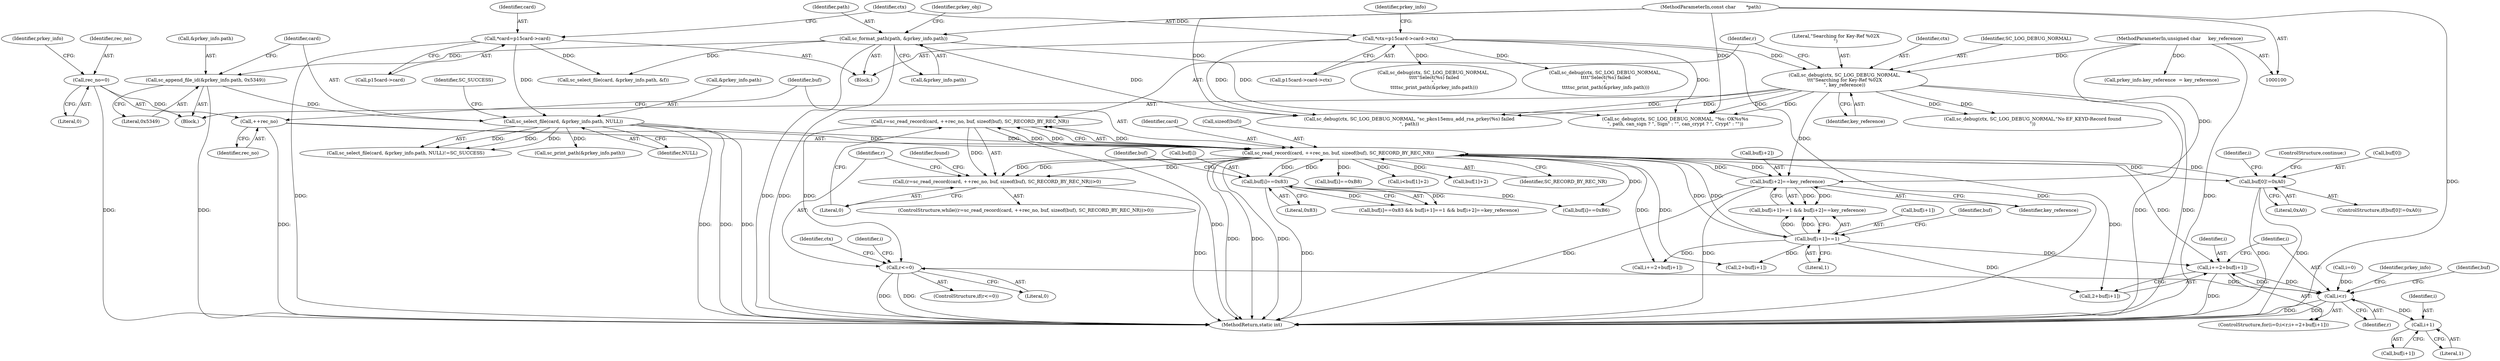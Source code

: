 digraph "0_OpenSC_8fe377e93b4b56060e5bbfb6f3142ceaeca744fa_20@API" {
"1000276" [label="(Call,r=sc_read_record(card, ++rec_no, buf, sizeof(buf), SC_RECORD_BY_REC_NR))"];
"1000278" [label="(Call,sc_read_record(card, ++rec_no, buf, sizeof(buf), SC_RECORD_BY_REC_NR))"];
"1000249" [label="(Call,sc_select_file(card, &prkey_info.path, NULL))"];
"1000110" [label="(Call,*card=p15card->card)"];
"1000241" [label="(Call,sc_append_file_id(&prkey_info.path, 0x5349))"];
"1000166" [label="(Call,sc_format_path(path, &prkey_info.path))"];
"1000102" [label="(MethodParameterIn,const char       *path)"];
"1000280" [label="(Call,++rec_no)"];
"1000223" [label="(Call,rec_no=0)"];
"1000335" [label="(Call,buf[i+2]==key_reference)"];
"1000269" [label="(Call,sc_debug(ctx, SC_LOG_DEBUG_NORMAL,\n\t\t\t\"Searching for Key-Ref %02X\n\", key_reference))"];
"1000116" [label="(Call,*ctx=p15card->card->ctx)"];
"1000104" [label="(MethodParameterIn,unsigned char     key_reference)"];
"1000322" [label="(Call,buf[i]==0x83)"];
"1000293" [label="(Call,buf[0]!=0xA0)"];
"1000328" [label="(Call,buf[i+1]==1)"];
"1000275" [label="(Call,(r=sc_read_record(card, ++rec_no, buf, sizeof(buf), SC_RECORD_BY_REC_NR))>0)"];
"1000348" [label="(Call,r<=0)"];
"1000362" [label="(Call,i<r)"];
"1000365" [label="(Call,i+=2+buf[i+1])"];
"1000371" [label="(Call,i+1)"];
"1000283" [label="(Call,sizeof(buf))"];
"1000224" [label="(Identifier,rec_no)"];
"1000241" [label="(Call,sc_append_file_id(&prkey_info.path, 0x5349))"];
"1000275" [label="(Call,(r=sc_read_record(card, ++rec_no, buf, sizeof(buf), SC_RECORD_BY_REC_NR))>0)"];
"1000359" [label="(Call,i=0)"];
"1000279" [label="(Identifier,card)"];
"1000277" [label="(Identifier,r)"];
"1000118" [label="(Call,p15card->card->ctx)"];
"1000367" [label="(Call,2+buf[i+1])"];
"1000166" [label="(Call,sc_format_path(path, &prkey_info.path))"];
"1000335" [label="(Call,buf[i+2]==key_reference)"];
"1000250" [label="(Identifier,card)"];
"1000272" [label="(Literal,\"Searching for Key-Ref %02X\n\")"];
"1000369" [label="(Call,buf[i+1])"];
"1000442" [label="(Identifier,prkey_info)"];
"1000364" [label="(Identifier,r)"];
"1000301" [label="(Identifier,i)"];
"1000405" [label="(Call,sc_debug(ctx, SC_LOG_DEBUG_NORMAL,\n \t\t\t\t\"Select(%s) failed\n\",\n \t\t\t\tsc_print_path(&prkey_info.path)))"];
"1000371" [label="(Call,i+1)"];
"1000298" [label="(ControlStructure,continue;)"];
"1000362" [label="(Call,i<r)"];
"1000312" [label="(Call,2+buf[i+1])"];
"1000297" [label="(Literal,0xA0)"];
"1000225" [label="(Literal,0)"];
"1000246" [label="(Literal,0x5349)"];
"1000322" [label="(Call,buf[i]==0x83)"];
"1000131" [label="(Identifier,prkey_info)"];
"1000270" [label="(Identifier,ctx)"];
"1000116" [label="(Call,*ctx=p15card->card->ctx)"];
"1000258" [label="(Call,sc_debug(ctx, SC_LOG_DEBUG_NORMAL,\n \t\t\t\t\"Select(%s) failed\n\",\n \t\t\t\tsc_print_path(&prkey_info.path)))"];
"1000330" [label="(Identifier,buf)"];
"1000496" [label="(MethodReturn,static int)"];
"1000336" [label="(Call,buf[i+2])"];
"1000366" [label="(Identifier,i)"];
"1000329" [label="(Call,buf[i+1])"];
"1000168" [label="(Call,&prkey_info.path)"];
"1000286" [label="(Literal,0)"];
"1000230" [label="(Identifier,prkey_info)"];
"1000327" [label="(Call,buf[i+1]==1 && buf[i+2]==key_reference)"];
"1000341" [label="(Identifier,key_reference)"];
"1000117" [label="(Identifier,ctx)"];
"1000376" [label="(Call,buf[i]==0xB6)"];
"1000384" [label="(Call,buf[i]==0xB8)"];
"1000323" [label="(Call,buf[i])"];
"1000352" [label="(Call,sc_debug(ctx, SC_LOG_DEBUG_NORMAL,\"No EF_KEYD-Record found\n\"))"];
"1000242" [label="(Call,&prkey_info.path)"];
"1000326" [label="(Literal,0x83)"];
"1000282" [label="(Identifier,buf)"];
"1000102" [label="(MethodParameterIn,const char       *path)"];
"1000350" [label="(Literal,0)"];
"1000303" [label="(Call,i<buf[1]+2)"];
"1000334" [label="(Literal,1)"];
"1000305" [label="(Call,buf[1]+2)"];
"1000474" [label="(Call,sc_debug(ctx, SC_LOG_DEBUG_NORMAL, \"sc_pkcs15emu_add_rsa_prkey(%s) failed\n\", path))"];
"1000104" [label="(MethodParameterIn,unsigned char     key_reference)"];
"1000285" [label="(Identifier,SC_RECORD_BY_REC_NR)"];
"1000337" [label="(Identifier,buf)"];
"1000292" [label="(ControlStructure,if(buf[0]!=0xA0))"];
"1000110" [label="(Call,*card=p15card->card)"];
"1000269" [label="(Call,sc_debug(ctx, SC_LOG_DEBUG_NORMAL,\n\t\t\t\"Searching for Key-Ref %02X\n\", key_reference))"];
"1000108" [label="(Block,)"];
"1000248" [label="(Call,sc_select_file(card, &prkey_info.path, NULL)!=SC_SUCCESS)"];
"1000363" [label="(Identifier,i)"];
"1000290" [label="(Identifier,found)"];
"1000112" [label="(Call,p15card->card)"];
"1000271" [label="(Identifier,SC_LOG_DEBUG_NORMAL)"];
"1000349" [label="(Identifier,r)"];
"1000293" [label="(Call,buf[0]!=0xA0)"];
"1000223" [label="(Call,rec_no=0)"];
"1000365" [label="(Call,i+=2+buf[i+1])"];
"1000276" [label="(Call,r=sc_read_record(card, ++rec_no, buf, sizeof(buf), SC_RECORD_BY_REC_NR))"];
"1000262" [label="(Call,sc_print_path(&prkey_info.path))"];
"1000347" [label="(ControlStructure,if(r<=0))"];
"1000255" [label="(Identifier,NULL)"];
"1000294" [label="(Call,buf[0])"];
"1000378" [label="(Identifier,buf)"];
"1000156" [label="(Call,prkey_info.key_reference  = key_reference)"];
"1000280" [label="(Call,++rec_no)"];
"1000348" [label="(Call,r<=0)"];
"1000321" [label="(Call,buf[i]==0x83 && buf[i+1]==1 && buf[i+2]==key_reference)"];
"1000372" [label="(Identifier,i)"];
"1000174" [label="(Identifier,prkey_obj)"];
"1000251" [label="(Call,&prkey_info.path)"];
"1000256" [label="(Identifier,SC_SUCCESS)"];
"1000219" [label="(Block,)"];
"1000395" [label="(Call,sc_select_file(card, &prkey_info.path, &f))"];
"1000281" [label="(Identifier,rec_no)"];
"1000328" [label="(Call,buf[i+1]==1)"];
"1000249" [label="(Call,sc_select_file(card, &prkey_info.path, NULL))"];
"1000273" [label="(Identifier,key_reference)"];
"1000111" [label="(Identifier,card)"];
"1000358" [label="(ControlStructure,for(i=0;i<r;i+=2+buf[i+1]))"];
"1000373" [label="(Literal,1)"];
"1000360" [label="(Identifier,i)"];
"1000278" [label="(Call,sc_read_record(card, ++rec_no, buf, sizeof(buf), SC_RECORD_BY_REC_NR))"];
"1000353" [label="(Identifier,ctx)"];
"1000481" [label="(Call,sc_debug(ctx, SC_LOG_DEBUG_NORMAL, \"%s: OK%s%s\n\", path, can_sign ? \", Sign\" : \"\", can_crypt ? \", Crypt\" : \"\"))"];
"1000167" [label="(Identifier,path)"];
"1000274" [label="(ControlStructure,while((r=sc_read_record(card, ++rec_no, buf, sizeof(buf), SC_RECORD_BY_REC_NR))>0))"];
"1000310" [label="(Call,i+=2+buf[i+1])"];
"1000276" -> "1000275"  [label="AST: "];
"1000276" -> "1000278"  [label="CFG: "];
"1000277" -> "1000276"  [label="AST: "];
"1000278" -> "1000276"  [label="AST: "];
"1000286" -> "1000276"  [label="CFG: "];
"1000276" -> "1000496"  [label="DDG: "];
"1000276" -> "1000275"  [label="DDG: "];
"1000278" -> "1000276"  [label="DDG: "];
"1000278" -> "1000276"  [label="DDG: "];
"1000278" -> "1000276"  [label="DDG: "];
"1000276" -> "1000348"  [label="DDG: "];
"1000278" -> "1000285"  [label="CFG: "];
"1000279" -> "1000278"  [label="AST: "];
"1000280" -> "1000278"  [label="AST: "];
"1000282" -> "1000278"  [label="AST: "];
"1000283" -> "1000278"  [label="AST: "];
"1000285" -> "1000278"  [label="AST: "];
"1000278" -> "1000496"  [label="DDG: "];
"1000278" -> "1000496"  [label="DDG: "];
"1000278" -> "1000496"  [label="DDG: "];
"1000278" -> "1000275"  [label="DDG: "];
"1000278" -> "1000275"  [label="DDG: "];
"1000278" -> "1000275"  [label="DDG: "];
"1000249" -> "1000278"  [label="DDG: "];
"1000280" -> "1000278"  [label="DDG: "];
"1000335" -> "1000278"  [label="DDG: "];
"1000322" -> "1000278"  [label="DDG: "];
"1000293" -> "1000278"  [label="DDG: "];
"1000328" -> "1000278"  [label="DDG: "];
"1000278" -> "1000293"  [label="DDG: "];
"1000278" -> "1000303"  [label="DDG: "];
"1000278" -> "1000305"  [label="DDG: "];
"1000278" -> "1000310"  [label="DDG: "];
"1000278" -> "1000312"  [label="DDG: "];
"1000278" -> "1000322"  [label="DDG: "];
"1000278" -> "1000328"  [label="DDG: "];
"1000278" -> "1000335"  [label="DDG: "];
"1000278" -> "1000365"  [label="DDG: "];
"1000278" -> "1000367"  [label="DDG: "];
"1000278" -> "1000376"  [label="DDG: "];
"1000278" -> "1000384"  [label="DDG: "];
"1000249" -> "1000248"  [label="AST: "];
"1000249" -> "1000255"  [label="CFG: "];
"1000250" -> "1000249"  [label="AST: "];
"1000251" -> "1000249"  [label="AST: "];
"1000255" -> "1000249"  [label="AST: "];
"1000256" -> "1000249"  [label="CFG: "];
"1000249" -> "1000496"  [label="DDG: "];
"1000249" -> "1000496"  [label="DDG: "];
"1000249" -> "1000496"  [label="DDG: "];
"1000249" -> "1000248"  [label="DDG: "];
"1000249" -> "1000248"  [label="DDG: "];
"1000249" -> "1000248"  [label="DDG: "];
"1000110" -> "1000249"  [label="DDG: "];
"1000241" -> "1000249"  [label="DDG: "];
"1000249" -> "1000262"  [label="DDG: "];
"1000110" -> "1000108"  [label="AST: "];
"1000110" -> "1000112"  [label="CFG: "];
"1000111" -> "1000110"  [label="AST: "];
"1000112" -> "1000110"  [label="AST: "];
"1000117" -> "1000110"  [label="CFG: "];
"1000110" -> "1000496"  [label="DDG: "];
"1000110" -> "1000395"  [label="DDG: "];
"1000241" -> "1000219"  [label="AST: "];
"1000241" -> "1000246"  [label="CFG: "];
"1000242" -> "1000241"  [label="AST: "];
"1000246" -> "1000241"  [label="AST: "];
"1000250" -> "1000241"  [label="CFG: "];
"1000241" -> "1000496"  [label="DDG: "];
"1000166" -> "1000241"  [label="DDG: "];
"1000166" -> "1000108"  [label="AST: "];
"1000166" -> "1000168"  [label="CFG: "];
"1000167" -> "1000166"  [label="AST: "];
"1000168" -> "1000166"  [label="AST: "];
"1000174" -> "1000166"  [label="CFG: "];
"1000166" -> "1000496"  [label="DDG: "];
"1000166" -> "1000496"  [label="DDG: "];
"1000102" -> "1000166"  [label="DDG: "];
"1000166" -> "1000395"  [label="DDG: "];
"1000166" -> "1000474"  [label="DDG: "];
"1000166" -> "1000481"  [label="DDG: "];
"1000102" -> "1000100"  [label="AST: "];
"1000102" -> "1000496"  [label="DDG: "];
"1000102" -> "1000474"  [label="DDG: "];
"1000102" -> "1000481"  [label="DDG: "];
"1000280" -> "1000281"  [label="CFG: "];
"1000281" -> "1000280"  [label="AST: "];
"1000282" -> "1000280"  [label="CFG: "];
"1000280" -> "1000496"  [label="DDG: "];
"1000223" -> "1000280"  [label="DDG: "];
"1000223" -> "1000219"  [label="AST: "];
"1000223" -> "1000225"  [label="CFG: "];
"1000224" -> "1000223"  [label="AST: "];
"1000225" -> "1000223"  [label="AST: "];
"1000230" -> "1000223"  [label="CFG: "];
"1000223" -> "1000496"  [label="DDG: "];
"1000335" -> "1000327"  [label="AST: "];
"1000335" -> "1000341"  [label="CFG: "];
"1000336" -> "1000335"  [label="AST: "];
"1000341" -> "1000335"  [label="AST: "];
"1000327" -> "1000335"  [label="CFG: "];
"1000335" -> "1000496"  [label="DDG: "];
"1000335" -> "1000496"  [label="DDG: "];
"1000335" -> "1000327"  [label="DDG: "];
"1000335" -> "1000327"  [label="DDG: "];
"1000269" -> "1000335"  [label="DDG: "];
"1000104" -> "1000335"  [label="DDG: "];
"1000269" -> "1000219"  [label="AST: "];
"1000269" -> "1000273"  [label="CFG: "];
"1000270" -> "1000269"  [label="AST: "];
"1000271" -> "1000269"  [label="AST: "];
"1000272" -> "1000269"  [label="AST: "];
"1000273" -> "1000269"  [label="AST: "];
"1000277" -> "1000269"  [label="CFG: "];
"1000269" -> "1000496"  [label="DDG: "];
"1000269" -> "1000496"  [label="DDG: "];
"1000116" -> "1000269"  [label="DDG: "];
"1000104" -> "1000269"  [label="DDG: "];
"1000269" -> "1000352"  [label="DDG: "];
"1000269" -> "1000352"  [label="DDG: "];
"1000269" -> "1000474"  [label="DDG: "];
"1000269" -> "1000474"  [label="DDG: "];
"1000269" -> "1000481"  [label="DDG: "];
"1000269" -> "1000481"  [label="DDG: "];
"1000116" -> "1000108"  [label="AST: "];
"1000116" -> "1000118"  [label="CFG: "];
"1000117" -> "1000116"  [label="AST: "];
"1000118" -> "1000116"  [label="AST: "];
"1000131" -> "1000116"  [label="CFG: "];
"1000116" -> "1000496"  [label="DDG: "];
"1000116" -> "1000258"  [label="DDG: "];
"1000116" -> "1000405"  [label="DDG: "];
"1000116" -> "1000474"  [label="DDG: "];
"1000116" -> "1000481"  [label="DDG: "];
"1000104" -> "1000100"  [label="AST: "];
"1000104" -> "1000496"  [label="DDG: "];
"1000104" -> "1000156"  [label="DDG: "];
"1000322" -> "1000321"  [label="AST: "];
"1000322" -> "1000326"  [label="CFG: "];
"1000323" -> "1000322"  [label="AST: "];
"1000326" -> "1000322"  [label="AST: "];
"1000330" -> "1000322"  [label="CFG: "];
"1000321" -> "1000322"  [label="CFG: "];
"1000322" -> "1000496"  [label="DDG: "];
"1000322" -> "1000321"  [label="DDG: "];
"1000322" -> "1000321"  [label="DDG: "];
"1000322" -> "1000376"  [label="DDG: "];
"1000293" -> "1000292"  [label="AST: "];
"1000293" -> "1000297"  [label="CFG: "];
"1000294" -> "1000293"  [label="AST: "];
"1000297" -> "1000293"  [label="AST: "];
"1000298" -> "1000293"  [label="CFG: "];
"1000301" -> "1000293"  [label="CFG: "];
"1000293" -> "1000496"  [label="DDG: "];
"1000293" -> "1000496"  [label="DDG: "];
"1000328" -> "1000327"  [label="AST: "];
"1000328" -> "1000334"  [label="CFG: "];
"1000329" -> "1000328"  [label="AST: "];
"1000334" -> "1000328"  [label="AST: "];
"1000337" -> "1000328"  [label="CFG: "];
"1000327" -> "1000328"  [label="CFG: "];
"1000328" -> "1000310"  [label="DDG: "];
"1000328" -> "1000312"  [label="DDG: "];
"1000328" -> "1000327"  [label="DDG: "];
"1000328" -> "1000327"  [label="DDG: "];
"1000328" -> "1000365"  [label="DDG: "];
"1000328" -> "1000367"  [label="DDG: "];
"1000275" -> "1000274"  [label="AST: "];
"1000275" -> "1000286"  [label="CFG: "];
"1000286" -> "1000275"  [label="AST: "];
"1000290" -> "1000275"  [label="CFG: "];
"1000349" -> "1000275"  [label="CFG: "];
"1000275" -> "1000496"  [label="DDG: "];
"1000348" -> "1000347"  [label="AST: "];
"1000348" -> "1000350"  [label="CFG: "];
"1000349" -> "1000348"  [label="AST: "];
"1000350" -> "1000348"  [label="AST: "];
"1000353" -> "1000348"  [label="CFG: "];
"1000360" -> "1000348"  [label="CFG: "];
"1000348" -> "1000496"  [label="DDG: "];
"1000348" -> "1000496"  [label="DDG: "];
"1000348" -> "1000362"  [label="DDG: "];
"1000362" -> "1000358"  [label="AST: "];
"1000362" -> "1000364"  [label="CFG: "];
"1000363" -> "1000362"  [label="AST: "];
"1000364" -> "1000362"  [label="AST: "];
"1000378" -> "1000362"  [label="CFG: "];
"1000442" -> "1000362"  [label="CFG: "];
"1000362" -> "1000496"  [label="DDG: "];
"1000362" -> "1000496"  [label="DDG: "];
"1000365" -> "1000362"  [label="DDG: "];
"1000359" -> "1000362"  [label="DDG: "];
"1000362" -> "1000365"  [label="DDG: "];
"1000362" -> "1000371"  [label="DDG: "];
"1000365" -> "1000358"  [label="AST: "];
"1000365" -> "1000367"  [label="CFG: "];
"1000366" -> "1000365"  [label="AST: "];
"1000367" -> "1000365"  [label="AST: "];
"1000363" -> "1000365"  [label="CFG: "];
"1000365" -> "1000496"  [label="DDG: "];
"1000371" -> "1000369"  [label="AST: "];
"1000371" -> "1000373"  [label="CFG: "];
"1000372" -> "1000371"  [label="AST: "];
"1000373" -> "1000371"  [label="AST: "];
"1000369" -> "1000371"  [label="CFG: "];
}
